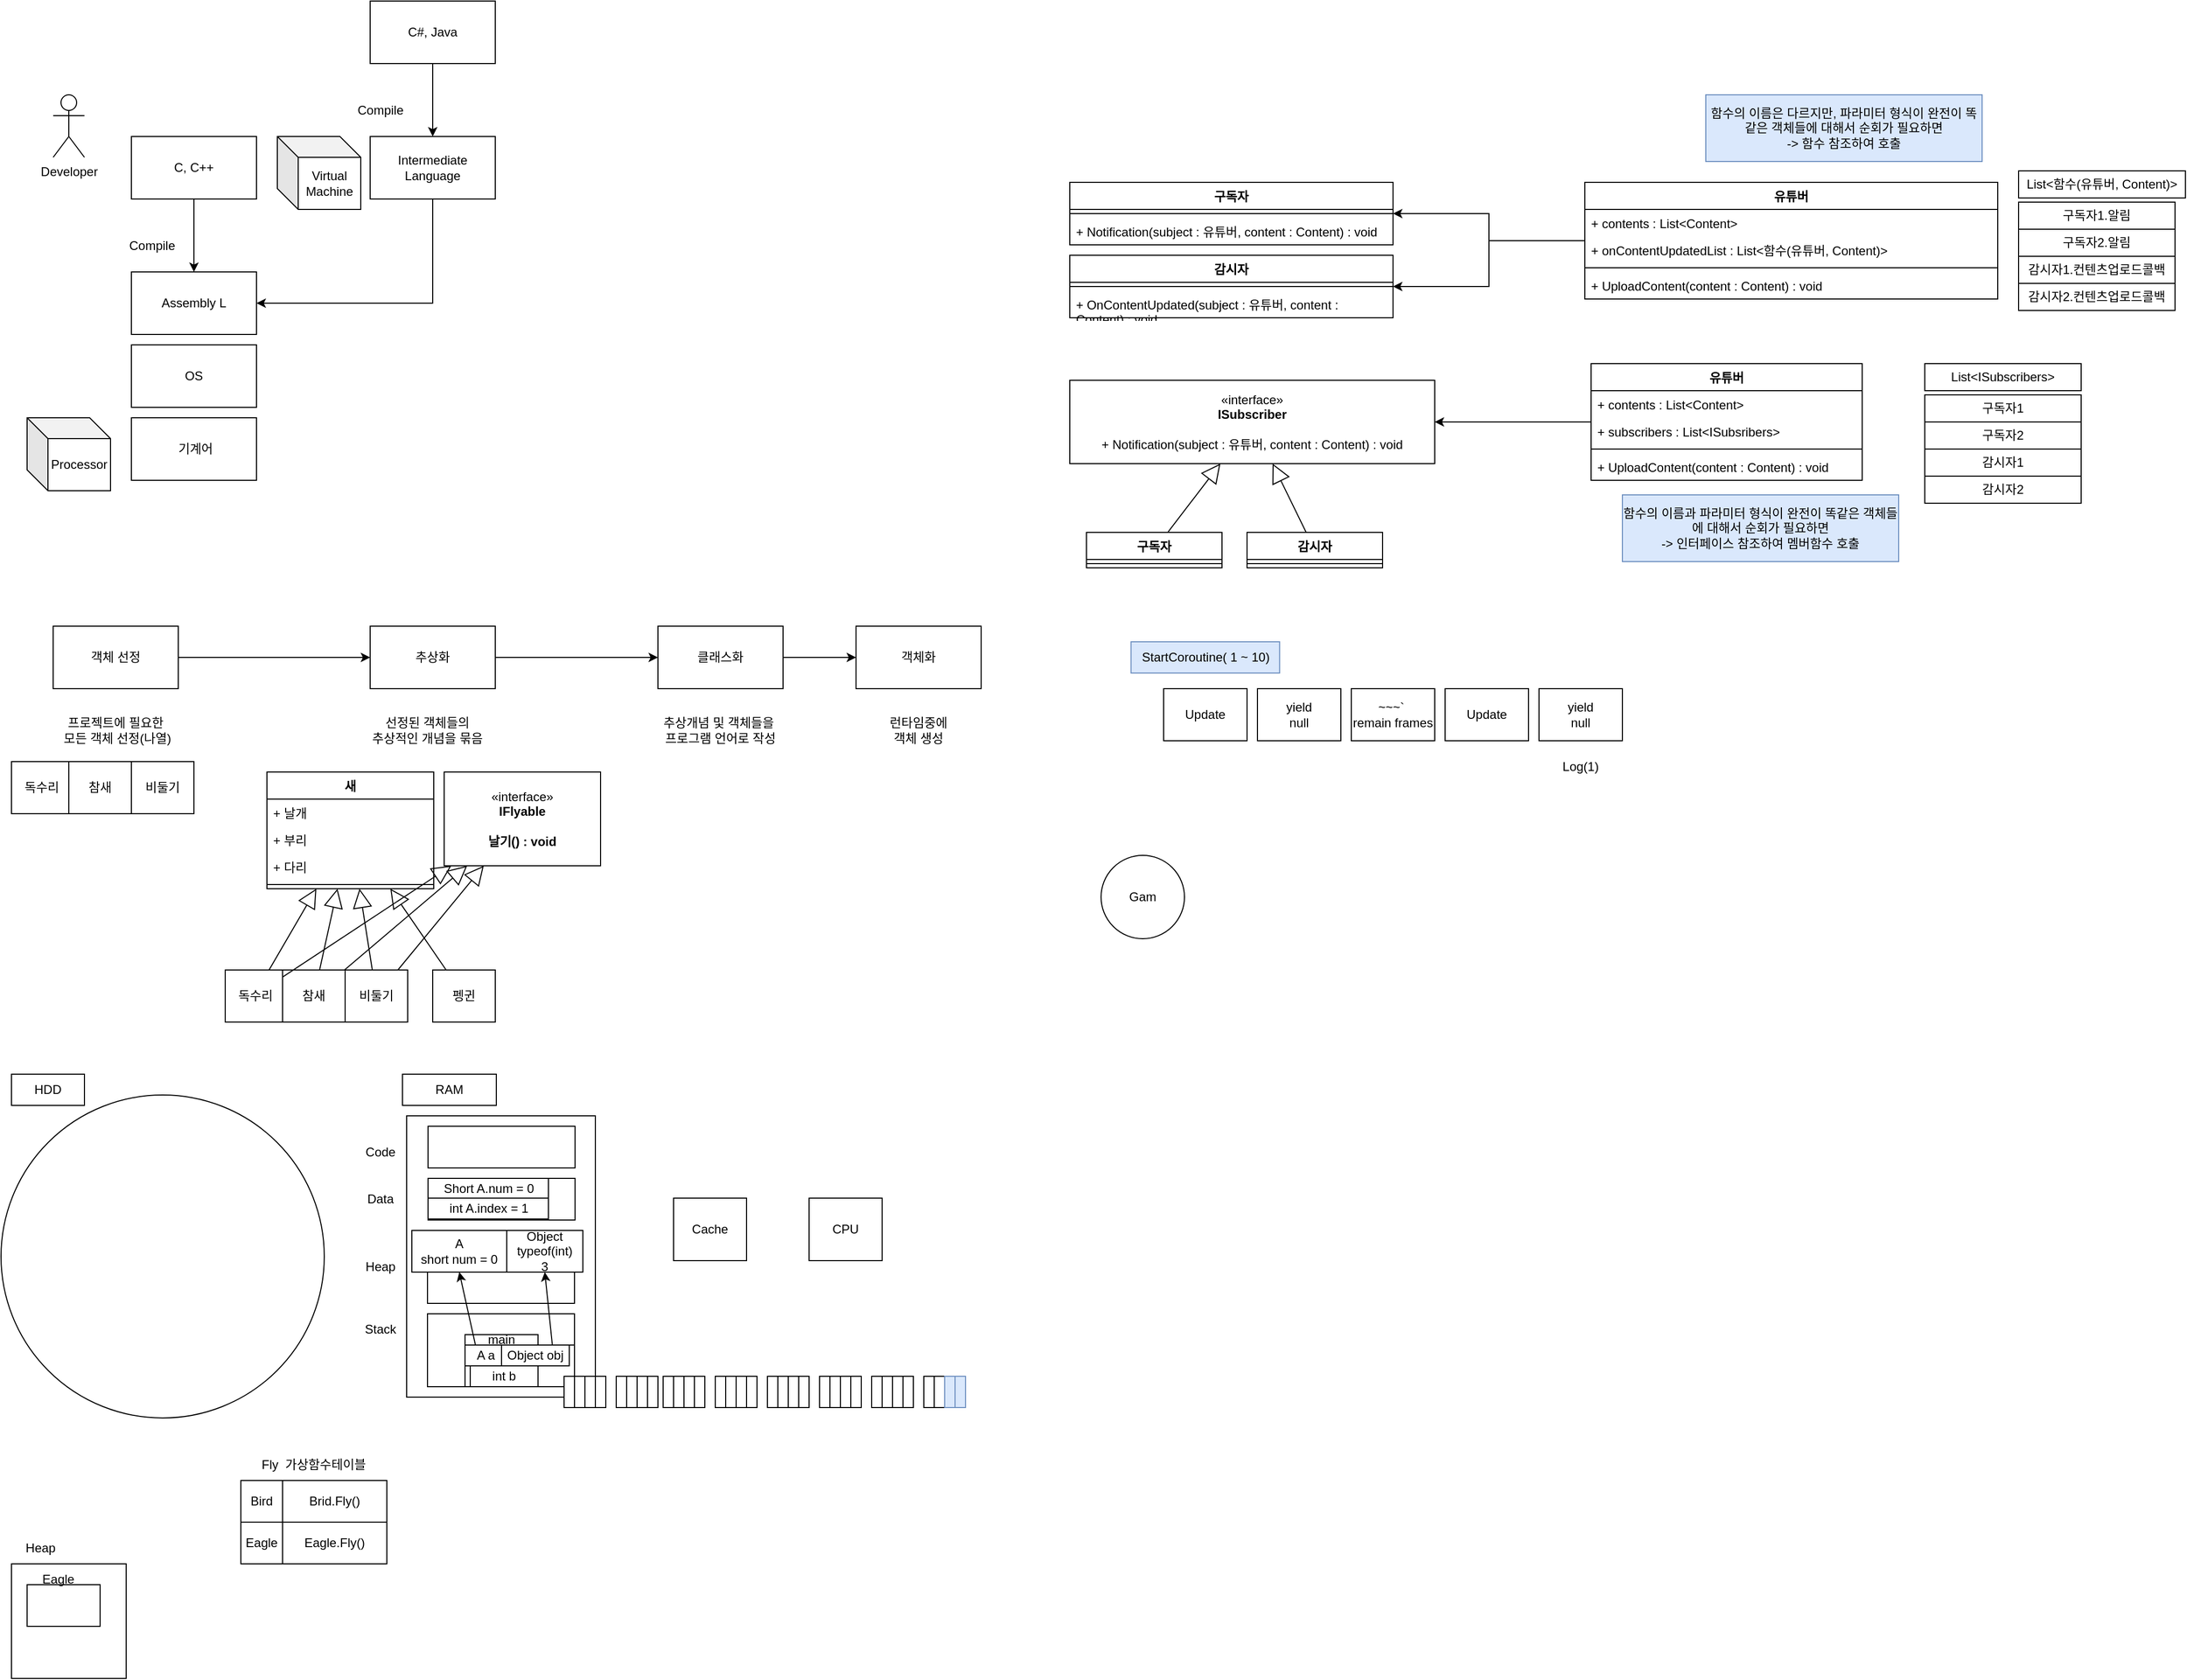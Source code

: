<mxfile version="24.8.3">
  <diagram name="페이지-1" id="qtATk9HAVTx5b7lgga8B">
    <mxGraphModel dx="989" dy="538" grid="1" gridSize="10" guides="1" tooltips="1" connect="1" arrows="1" fold="1" page="1" pageScale="1" pageWidth="827" pageHeight="1169" math="0" shadow="0">
      <root>
        <mxCell id="0" />
        <mxCell id="1" parent="0" />
        <mxCell id="0wza3fGorEDr4CyT4nKP-11" style="edgeStyle=orthogonalEdgeStyle;rounded=0;orthogonalLoop=1;jettySize=auto;html=1;" parent="1" source="0wza3fGorEDr4CyT4nKP-1" target="0wza3fGorEDr4CyT4nKP-10" edge="1">
          <mxGeometry relative="1" as="geometry" />
        </mxCell>
        <mxCell id="0wza3fGorEDr4CyT4nKP-1" value="C, C++" style="rounded=0;whiteSpace=wrap;html=1;" parent="1" vertex="1">
          <mxGeometry x="130" y="150" width="120" height="60" as="geometry" />
        </mxCell>
        <mxCell id="0wza3fGorEDr4CyT4nKP-2" value="Compile" style="text;html=1;align=center;verticalAlign=middle;whiteSpace=wrap;rounded=0;" parent="1" vertex="1">
          <mxGeometry x="110" y="240" width="80" height="30" as="geometry" />
        </mxCell>
        <mxCell id="0wza3fGorEDr4CyT4nKP-3" value="&amp;nbsp;기계어" style="rounded=0;whiteSpace=wrap;html=1;" parent="1" vertex="1">
          <mxGeometry x="130" y="420" width="120" height="60" as="geometry" />
        </mxCell>
        <mxCell id="0wza3fGorEDr4CyT4nKP-5" value="Developer" style="shape=umlActor;verticalLabelPosition=bottom;verticalAlign=top;html=1;outlineConnect=0;" parent="1" vertex="1">
          <mxGeometry x="55" y="110" width="30" height="60" as="geometry" />
        </mxCell>
        <mxCell id="0wza3fGorEDr4CyT4nKP-8" value="Processor" style="shape=cube;whiteSpace=wrap;html=1;boundedLbl=1;backgroundOutline=1;darkOpacity=0.05;darkOpacity2=0.1;" parent="1" vertex="1">
          <mxGeometry x="30" y="420" width="80" height="70" as="geometry" />
        </mxCell>
        <mxCell id="0wza3fGorEDr4CyT4nKP-9" value="OS" style="rounded=0;whiteSpace=wrap;html=1;" parent="1" vertex="1">
          <mxGeometry x="130" y="350" width="120" height="60" as="geometry" />
        </mxCell>
        <mxCell id="0wza3fGorEDr4CyT4nKP-10" value="Assembly L" style="rounded=0;whiteSpace=wrap;html=1;" parent="1" vertex="1">
          <mxGeometry x="130" y="280" width="120" height="60" as="geometry" />
        </mxCell>
        <mxCell id="0wza3fGorEDr4CyT4nKP-14" style="edgeStyle=orthogonalEdgeStyle;rounded=0;orthogonalLoop=1;jettySize=auto;html=1;" parent="1" source="0wza3fGorEDr4CyT4nKP-12" target="0wza3fGorEDr4CyT4nKP-13" edge="1">
          <mxGeometry relative="1" as="geometry" />
        </mxCell>
        <mxCell id="0wza3fGorEDr4CyT4nKP-12" value="C#, Java" style="rounded=0;whiteSpace=wrap;html=1;" parent="1" vertex="1">
          <mxGeometry x="359" y="20" width="120" height="60" as="geometry" />
        </mxCell>
        <mxCell id="0wza3fGorEDr4CyT4nKP-18" style="edgeStyle=orthogonalEdgeStyle;rounded=0;orthogonalLoop=1;jettySize=auto;html=1;entryX=1;entryY=0.5;entryDx=0;entryDy=0;" parent="1" source="0wza3fGorEDr4CyT4nKP-13" target="0wza3fGorEDr4CyT4nKP-10" edge="1">
          <mxGeometry relative="1" as="geometry">
            <Array as="points">
              <mxPoint x="419" y="310" />
            </Array>
          </mxGeometry>
        </mxCell>
        <mxCell id="0wza3fGorEDr4CyT4nKP-13" value="Intermediate&lt;div&gt;Language&lt;/div&gt;" style="rounded=0;whiteSpace=wrap;html=1;" parent="1" vertex="1">
          <mxGeometry x="359" y="150" width="120" height="60" as="geometry" />
        </mxCell>
        <mxCell id="0wza3fGorEDr4CyT4nKP-15" value="Compile" style="text;html=1;align=center;verticalAlign=middle;whiteSpace=wrap;rounded=0;" parent="1" vertex="1">
          <mxGeometry x="329" y="110" width="80" height="30" as="geometry" />
        </mxCell>
        <mxCell id="0wza3fGorEDr4CyT4nKP-17" value="Virtual&lt;div&gt;Machine&lt;/div&gt;" style="shape=cube;whiteSpace=wrap;html=1;boundedLbl=1;backgroundOutline=1;darkOpacity=0.05;darkOpacity2=0.1;" parent="1" vertex="1">
          <mxGeometry x="270" y="150" width="80" height="70" as="geometry" />
        </mxCell>
        <mxCell id="0wza3fGorEDr4CyT4nKP-22" style="edgeStyle=orthogonalEdgeStyle;rounded=0;orthogonalLoop=1;jettySize=auto;html=1;entryX=0;entryY=0.5;entryDx=0;entryDy=0;" parent="1" source="0wza3fGorEDr4CyT4nKP-19" target="0wza3fGorEDr4CyT4nKP-21" edge="1">
          <mxGeometry relative="1" as="geometry" />
        </mxCell>
        <mxCell id="0wza3fGorEDr4CyT4nKP-19" value="객체 선정" style="rounded=0;whiteSpace=wrap;html=1;" parent="1" vertex="1">
          <mxGeometry x="55" y="620" width="120" height="60" as="geometry" />
        </mxCell>
        <mxCell id="0wza3fGorEDr4CyT4nKP-20" value="프로젝트에 필요한&lt;div&gt;&amp;nbsp;모든 객체 선정(나열)&lt;/div&gt;" style="text;html=1;align=center;verticalAlign=middle;whiteSpace=wrap;rounded=0;" parent="1" vertex="1">
          <mxGeometry x="50" y="690" width="130" height="60" as="geometry" />
        </mxCell>
        <mxCell id="0wza3fGorEDr4CyT4nKP-49" style="edgeStyle=orthogonalEdgeStyle;rounded=0;orthogonalLoop=1;jettySize=auto;html=1;" parent="1" source="0wza3fGorEDr4CyT4nKP-21" target="0wza3fGorEDr4CyT4nKP-48" edge="1">
          <mxGeometry relative="1" as="geometry" />
        </mxCell>
        <mxCell id="0wza3fGorEDr4CyT4nKP-21" value="추상화" style="rounded=0;whiteSpace=wrap;html=1;" parent="1" vertex="1">
          <mxGeometry x="359" y="620" width="120" height="60" as="geometry" />
        </mxCell>
        <mxCell id="0wza3fGorEDr4CyT4nKP-23" value="선정된 객체들의&lt;div&gt;추상적인 개념을 묶음&lt;/div&gt;" style="text;html=1;align=center;verticalAlign=middle;whiteSpace=wrap;rounded=0;" parent="1" vertex="1">
          <mxGeometry x="349" y="690" width="130" height="60" as="geometry" />
        </mxCell>
        <mxCell id="0wza3fGorEDr4CyT4nKP-24" value="&amp;nbsp;독수리" style="rounded=0;whiteSpace=wrap;html=1;" parent="1" vertex="1">
          <mxGeometry x="15" y="750" width="55" height="50" as="geometry" />
        </mxCell>
        <mxCell id="0wza3fGorEDr4CyT4nKP-25" value="참새" style="rounded=0;whiteSpace=wrap;html=1;" parent="1" vertex="1">
          <mxGeometry x="70" y="750" width="60" height="50" as="geometry" />
        </mxCell>
        <mxCell id="0wza3fGorEDr4CyT4nKP-26" value="비둘기" style="rounded=0;whiteSpace=wrap;html=1;" parent="1" vertex="1">
          <mxGeometry x="130" y="750" width="60" height="50" as="geometry" />
        </mxCell>
        <mxCell id="0wza3fGorEDr4CyT4nKP-27" value="새" style="swimlane;fontStyle=1;align=center;verticalAlign=top;childLayout=stackLayout;horizontal=1;startSize=26;horizontalStack=0;resizeParent=1;resizeParentMax=0;resizeLast=0;collapsible=1;marginBottom=0;whiteSpace=wrap;html=1;" parent="1" vertex="1">
          <mxGeometry x="260" y="760" width="160" height="112" as="geometry" />
        </mxCell>
        <mxCell id="0wza3fGorEDr4CyT4nKP-28" value="+ 날개&lt;div&gt;&lt;br&gt;&lt;/div&gt;" style="text;strokeColor=none;fillColor=none;align=left;verticalAlign=top;spacingLeft=4;spacingRight=4;overflow=hidden;rotatable=0;points=[[0,0.5],[1,0.5]];portConstraint=eastwest;whiteSpace=wrap;html=1;" parent="0wza3fGorEDr4CyT4nKP-27" vertex="1">
          <mxGeometry y="26" width="160" height="26" as="geometry" />
        </mxCell>
        <mxCell id="0wza3fGorEDr4CyT4nKP-32" value="&lt;div&gt;+ 부리&lt;/div&gt;" style="text;strokeColor=none;fillColor=none;align=left;verticalAlign=top;spacingLeft=4;spacingRight=4;overflow=hidden;rotatable=0;points=[[0,0.5],[1,0.5]];portConstraint=eastwest;whiteSpace=wrap;html=1;" parent="0wza3fGorEDr4CyT4nKP-27" vertex="1">
          <mxGeometry y="52" width="160" height="26" as="geometry" />
        </mxCell>
        <mxCell id="0wza3fGorEDr4CyT4nKP-33" value="&lt;div&gt;+ 다리&lt;/div&gt;" style="text;strokeColor=none;fillColor=none;align=left;verticalAlign=top;spacingLeft=4;spacingRight=4;overflow=hidden;rotatable=0;points=[[0,0.5],[1,0.5]];portConstraint=eastwest;whiteSpace=wrap;html=1;" parent="0wza3fGorEDr4CyT4nKP-27" vertex="1">
          <mxGeometry y="78" width="160" height="26" as="geometry" />
        </mxCell>
        <mxCell id="0wza3fGorEDr4CyT4nKP-29" value="" style="line;strokeWidth=1;fillColor=none;align=left;verticalAlign=middle;spacingTop=-1;spacingLeft=3;spacingRight=3;rotatable=0;labelPosition=right;points=[];portConstraint=eastwest;strokeColor=inherit;" parent="0wza3fGorEDr4CyT4nKP-27" vertex="1">
          <mxGeometry y="104" width="160" height="8" as="geometry" />
        </mxCell>
        <mxCell id="0wza3fGorEDr4CyT4nKP-35" value="펭귄" style="rounded=0;whiteSpace=wrap;html=1;" parent="1" vertex="1">
          <mxGeometry x="419" y="950" width="60" height="50" as="geometry" />
        </mxCell>
        <mxCell id="0wza3fGorEDr4CyT4nKP-36" value="&amp;nbsp;독수리" style="rounded=0;whiteSpace=wrap;html=1;" parent="1" vertex="1">
          <mxGeometry x="220" y="950" width="55" height="50" as="geometry" />
        </mxCell>
        <mxCell id="0wza3fGorEDr4CyT4nKP-37" value="참새" style="rounded=0;whiteSpace=wrap;html=1;" parent="1" vertex="1">
          <mxGeometry x="275" y="950" width="60" height="50" as="geometry" />
        </mxCell>
        <mxCell id="0wza3fGorEDr4CyT4nKP-38" value="비둘기" style="rounded=0;whiteSpace=wrap;html=1;" parent="1" vertex="1">
          <mxGeometry x="335" y="950" width="60" height="50" as="geometry" />
        </mxCell>
        <mxCell id="0wza3fGorEDr4CyT4nKP-40" value="" style="endArrow=block;endSize=16;endFill=0;html=1;rounded=0;" parent="1" source="0wza3fGorEDr4CyT4nKP-36" target="0wza3fGorEDr4CyT4nKP-27" edge="1">
          <mxGeometry width="160" relative="1" as="geometry">
            <mxPoint x="690" y="950" as="sourcePoint" />
            <mxPoint x="850" y="950" as="targetPoint" />
          </mxGeometry>
        </mxCell>
        <mxCell id="0wza3fGorEDr4CyT4nKP-41" value="" style="endArrow=block;endSize=16;endFill=0;html=1;rounded=0;" parent="1" source="0wza3fGorEDr4CyT4nKP-37" target="0wza3fGorEDr4CyT4nKP-27" edge="1">
          <mxGeometry width="160" relative="1" as="geometry">
            <mxPoint x="273" y="960" as="sourcePoint" />
            <mxPoint x="306" y="908" as="targetPoint" />
          </mxGeometry>
        </mxCell>
        <mxCell id="0wza3fGorEDr4CyT4nKP-42" value="" style="endArrow=block;endSize=16;endFill=0;html=1;rounded=0;" parent="1" source="0wza3fGorEDr4CyT4nKP-38" target="0wza3fGorEDr4CyT4nKP-27" edge="1">
          <mxGeometry width="160" relative="1" as="geometry">
            <mxPoint x="321" y="960" as="sourcePoint" />
            <mxPoint x="333" y="908" as="targetPoint" />
          </mxGeometry>
        </mxCell>
        <mxCell id="0wza3fGorEDr4CyT4nKP-43" value="«interface»&lt;br&gt;&lt;b&gt;IFlyable&lt;/b&gt;&lt;div&gt;&lt;b&gt;&lt;br&gt;&lt;/b&gt;&lt;/div&gt;&lt;div&gt;&lt;b&gt;날기() : void&lt;/b&gt;&lt;/div&gt;" style="html=1;whiteSpace=wrap;" parent="1" vertex="1">
          <mxGeometry x="430" y="760" width="150" height="90" as="geometry" />
        </mxCell>
        <mxCell id="0wza3fGorEDr4CyT4nKP-44" value="" style="endArrow=block;endSize=16;endFill=0;html=1;rounded=0;" parent="1" source="0wza3fGorEDr4CyT4nKP-38" target="0wza3fGorEDr4CyT4nKP-43" edge="1">
          <mxGeometry width="160" relative="1" as="geometry">
            <mxPoint x="371" y="960" as="sourcePoint" />
            <mxPoint x="359" y="882" as="targetPoint" />
          </mxGeometry>
        </mxCell>
        <mxCell id="0wza3fGorEDr4CyT4nKP-45" value="" style="endArrow=block;endSize=16;endFill=0;html=1;rounded=0;" parent="1" source="0wza3fGorEDr4CyT4nKP-37" target="0wza3fGorEDr4CyT4nKP-43" edge="1">
          <mxGeometry width="160" relative="1" as="geometry">
            <mxPoint x="396" y="960" as="sourcePoint" />
            <mxPoint x="478" y="860" as="targetPoint" />
          </mxGeometry>
        </mxCell>
        <mxCell id="0wza3fGorEDr4CyT4nKP-46" value="" style="endArrow=block;endSize=16;endFill=0;html=1;rounded=0;" parent="1" source="0wza3fGorEDr4CyT4nKP-36" target="0wza3fGorEDr4CyT4nKP-43" edge="1">
          <mxGeometry width="160" relative="1" as="geometry">
            <mxPoint x="344" y="960" as="sourcePoint" />
            <mxPoint x="462" y="860" as="targetPoint" />
          </mxGeometry>
        </mxCell>
        <mxCell id="0wza3fGorEDr4CyT4nKP-47" value="" style="endArrow=block;endSize=16;endFill=0;html=1;rounded=0;" parent="1" source="0wza3fGorEDr4CyT4nKP-35" target="0wza3fGorEDr4CyT4nKP-27" edge="1">
          <mxGeometry width="160" relative="1" as="geometry">
            <mxPoint x="285" y="967" as="sourcePoint" />
            <mxPoint x="447" y="860" as="targetPoint" />
          </mxGeometry>
        </mxCell>
        <mxCell id="0wza3fGorEDr4CyT4nKP-52" style="edgeStyle=orthogonalEdgeStyle;rounded=0;orthogonalLoop=1;jettySize=auto;html=1;" parent="1" source="0wza3fGorEDr4CyT4nKP-48" target="0wza3fGorEDr4CyT4nKP-51" edge="1">
          <mxGeometry relative="1" as="geometry" />
        </mxCell>
        <mxCell id="0wza3fGorEDr4CyT4nKP-48" value="클래스화" style="rounded=0;whiteSpace=wrap;html=1;" parent="1" vertex="1">
          <mxGeometry x="635" y="620" width="120" height="60" as="geometry" />
        </mxCell>
        <mxCell id="0wza3fGorEDr4CyT4nKP-50" value="추상개념 및 객체들을&amp;nbsp;&lt;div&gt;프로그램 언어로 작성&lt;/div&gt;" style="text;html=1;align=center;verticalAlign=middle;whiteSpace=wrap;rounded=0;" parent="1" vertex="1">
          <mxGeometry x="630" y="690" width="130" height="60" as="geometry" />
        </mxCell>
        <mxCell id="0wza3fGorEDr4CyT4nKP-51" value="객체화" style="rounded=0;whiteSpace=wrap;html=1;" parent="1" vertex="1">
          <mxGeometry x="825" y="620" width="120" height="60" as="geometry" />
        </mxCell>
        <mxCell id="0wza3fGorEDr4CyT4nKP-53" value="런타임중에&lt;div&gt;객체 생성&lt;/div&gt;" style="text;html=1;align=center;verticalAlign=middle;whiteSpace=wrap;rounded=0;" parent="1" vertex="1">
          <mxGeometry x="820" y="690" width="130" height="60" as="geometry" />
        </mxCell>
        <mxCell id="0wza3fGorEDr4CyT4nKP-54" value="" style="rounded=0;whiteSpace=wrap;html=1;" parent="1" vertex="1">
          <mxGeometry x="394" y="1090" width="181" height="270" as="geometry" />
        </mxCell>
        <mxCell id="0wza3fGorEDr4CyT4nKP-55" value="RAM" style="rounded=0;whiteSpace=wrap;html=1;" parent="1" vertex="1">
          <mxGeometry x="390" y="1050" width="90" height="30" as="geometry" />
        </mxCell>
        <mxCell id="0wza3fGorEDr4CyT4nKP-56" value="" style="ellipse;whiteSpace=wrap;html=1;aspect=fixed;" parent="1" vertex="1">
          <mxGeometry x="5" y="1070" width="310" height="310" as="geometry" />
        </mxCell>
        <mxCell id="0wza3fGorEDr4CyT4nKP-57" value="HDD" style="rounded=0;whiteSpace=wrap;html=1;" parent="1" vertex="1">
          <mxGeometry x="15" y="1050" width="70" height="30" as="geometry" />
        </mxCell>
        <mxCell id="0wza3fGorEDr4CyT4nKP-58" value="CPU" style="rounded=0;whiteSpace=wrap;html=1;" parent="1" vertex="1">
          <mxGeometry x="780" y="1169" width="70" height="60" as="geometry" />
        </mxCell>
        <mxCell id="0wza3fGorEDr4CyT4nKP-59" value="Cache" style="rounded=0;whiteSpace=wrap;html=1;" parent="1" vertex="1">
          <mxGeometry x="650" y="1169" width="70" height="60" as="geometry" />
        </mxCell>
        <mxCell id="0wza3fGorEDr4CyT4nKP-60" value="" style="rounded=0;whiteSpace=wrap;html=1;" parent="1" vertex="1">
          <mxGeometry x="414" y="1280" width="141" height="70" as="geometry" />
        </mxCell>
        <mxCell id="0wza3fGorEDr4CyT4nKP-61" value="" style="rounded=0;whiteSpace=wrap;html=1;" parent="1" vertex="1">
          <mxGeometry x="414" y="1200" width="141" height="70" as="geometry" />
        </mxCell>
        <mxCell id="0wza3fGorEDr4CyT4nKP-62" value="A&lt;div&gt;short num = 0&lt;/div&gt;" style="rounded=0;whiteSpace=wrap;html=1;" parent="1" vertex="1">
          <mxGeometry x="399" y="1200" width="91" height="40" as="geometry" />
        </mxCell>
        <mxCell id="0wza3fGorEDr4CyT4nKP-63" value="" style="rounded=0;whiteSpace=wrap;html=1;" parent="1" vertex="1">
          <mxGeometry x="450" y="1310" width="105" height="40" as="geometry" />
        </mxCell>
        <mxCell id="0wza3fGorEDr4CyT4nKP-64" value="main" style="rounded=0;whiteSpace=wrap;html=1;" parent="1" vertex="1">
          <mxGeometry x="450" y="1300" width="70" height="10" as="geometry" />
        </mxCell>
        <mxCell id="0wza3fGorEDr4CyT4nKP-65" value="A a" style="rounded=0;whiteSpace=wrap;html=1;" parent="1" vertex="1">
          <mxGeometry x="450" y="1310" width="40" height="20" as="geometry" />
        </mxCell>
        <mxCell id="0wza3fGorEDr4CyT4nKP-66" value="Object obj" style="rounded=0;whiteSpace=wrap;html=1;" parent="1" vertex="1">
          <mxGeometry x="485" y="1310" width="65" height="20" as="geometry" />
        </mxCell>
        <mxCell id="0wza3fGorEDr4CyT4nKP-67" value="int b" style="rounded=0;whiteSpace=wrap;html=1;" parent="1" vertex="1">
          <mxGeometry x="455" y="1330" width="65" height="20" as="geometry" />
        </mxCell>
        <mxCell id="0wza3fGorEDr4CyT4nKP-68" value="Heap" style="text;html=1;align=center;verticalAlign=middle;whiteSpace=wrap;rounded=0;" parent="1" vertex="1">
          <mxGeometry x="339" y="1220" width="60" height="30" as="geometry" />
        </mxCell>
        <mxCell id="0wza3fGorEDr4CyT4nKP-69" value="Stack" style="text;html=1;align=center;verticalAlign=middle;whiteSpace=wrap;rounded=0;" parent="1" vertex="1">
          <mxGeometry x="339" y="1280" width="60" height="30" as="geometry" />
        </mxCell>
        <mxCell id="0wza3fGorEDr4CyT4nKP-70" value="" style="endArrow=classic;html=1;rounded=0;entryX=0.5;entryY=1;entryDx=0;entryDy=0;exitX=0.25;exitY=0;exitDx=0;exitDy=0;" parent="1" source="0wza3fGorEDr4CyT4nKP-65" target="0wza3fGorEDr4CyT4nKP-62" edge="1">
          <mxGeometry width="50" height="50" relative="1" as="geometry">
            <mxPoint x="610" y="1300" as="sourcePoint" />
            <mxPoint x="660" y="1250" as="targetPoint" />
          </mxGeometry>
        </mxCell>
        <mxCell id="0wza3fGorEDr4CyT4nKP-72" value="" style="rounded=0;whiteSpace=wrap;html=1;" parent="1" vertex="1">
          <mxGeometry x="840" y="1340" width="10" height="30" as="geometry" />
        </mxCell>
        <mxCell id="0wza3fGorEDr4CyT4nKP-73" value="" style="rounded=0;whiteSpace=wrap;html=1;" parent="1" vertex="1">
          <mxGeometry x="850" y="1340" width="10" height="30" as="geometry" />
        </mxCell>
        <mxCell id="0wza3fGorEDr4CyT4nKP-74" value="" style="rounded=0;whiteSpace=wrap;html=1;" parent="1" vertex="1">
          <mxGeometry x="860" y="1340" width="10" height="30" as="geometry" />
        </mxCell>
        <mxCell id="0wza3fGorEDr4CyT4nKP-75" value="" style="rounded=0;whiteSpace=wrap;html=1;" parent="1" vertex="1">
          <mxGeometry x="870" y="1340" width="10" height="30" as="geometry" />
        </mxCell>
        <mxCell id="0wza3fGorEDr4CyT4nKP-76" value="" style="rounded=0;whiteSpace=wrap;html=1;" parent="1" vertex="1">
          <mxGeometry x="890" y="1340" width="10" height="30" as="geometry" />
        </mxCell>
        <mxCell id="0wza3fGorEDr4CyT4nKP-77" value="" style="rounded=0;whiteSpace=wrap;html=1;" parent="1" vertex="1">
          <mxGeometry x="900" y="1340" width="10" height="30" as="geometry" />
        </mxCell>
        <mxCell id="0wza3fGorEDr4CyT4nKP-78" value="" style="rounded=0;whiteSpace=wrap;html=1;fillColor=#dae8fc;strokeColor=#6c8ebf;" parent="1" vertex="1">
          <mxGeometry x="910" y="1340" width="10" height="30" as="geometry" />
        </mxCell>
        <mxCell id="0wza3fGorEDr4CyT4nKP-79" value="" style="rounded=0;whiteSpace=wrap;html=1;fillColor=#dae8fc;strokeColor=#6c8ebf;" parent="1" vertex="1">
          <mxGeometry x="920" y="1340" width="10" height="30" as="geometry" />
        </mxCell>
        <mxCell id="0wza3fGorEDr4CyT4nKP-80" value="" style="rounded=0;whiteSpace=wrap;html=1;" parent="1" vertex="1">
          <mxGeometry x="740" y="1340" width="10" height="30" as="geometry" />
        </mxCell>
        <mxCell id="0wza3fGorEDr4CyT4nKP-81" value="" style="rounded=0;whiteSpace=wrap;html=1;" parent="1" vertex="1">
          <mxGeometry x="750" y="1340" width="10" height="30" as="geometry" />
        </mxCell>
        <mxCell id="0wza3fGorEDr4CyT4nKP-82" value="" style="rounded=0;whiteSpace=wrap;html=1;" parent="1" vertex="1">
          <mxGeometry x="760" y="1340" width="10" height="30" as="geometry" />
        </mxCell>
        <mxCell id="0wza3fGorEDr4CyT4nKP-83" value="" style="rounded=0;whiteSpace=wrap;html=1;" parent="1" vertex="1">
          <mxGeometry x="770" y="1340" width="10" height="30" as="geometry" />
        </mxCell>
        <mxCell id="0wza3fGorEDr4CyT4nKP-84" value="" style="rounded=0;whiteSpace=wrap;html=1;" parent="1" vertex="1">
          <mxGeometry x="790" y="1340" width="10" height="30" as="geometry" />
        </mxCell>
        <mxCell id="0wza3fGorEDr4CyT4nKP-85" value="" style="rounded=0;whiteSpace=wrap;html=1;" parent="1" vertex="1">
          <mxGeometry x="800" y="1340" width="10" height="30" as="geometry" />
        </mxCell>
        <mxCell id="0wza3fGorEDr4CyT4nKP-86" value="" style="rounded=0;whiteSpace=wrap;html=1;" parent="1" vertex="1">
          <mxGeometry x="810" y="1340" width="10" height="30" as="geometry" />
        </mxCell>
        <mxCell id="0wza3fGorEDr4CyT4nKP-87" value="" style="rounded=0;whiteSpace=wrap;html=1;" parent="1" vertex="1">
          <mxGeometry x="820" y="1340" width="10" height="30" as="geometry" />
        </mxCell>
        <mxCell id="0wza3fGorEDr4CyT4nKP-88" value="" style="rounded=0;whiteSpace=wrap;html=1;" parent="1" vertex="1">
          <mxGeometry x="640" y="1340" width="10" height="30" as="geometry" />
        </mxCell>
        <mxCell id="0wza3fGorEDr4CyT4nKP-89" value="" style="rounded=0;whiteSpace=wrap;html=1;" parent="1" vertex="1">
          <mxGeometry x="650" y="1340" width="10" height="30" as="geometry" />
        </mxCell>
        <mxCell id="0wza3fGorEDr4CyT4nKP-90" value="" style="rounded=0;whiteSpace=wrap;html=1;" parent="1" vertex="1">
          <mxGeometry x="660" y="1340" width="10" height="30" as="geometry" />
        </mxCell>
        <mxCell id="0wza3fGorEDr4CyT4nKP-91" value="" style="rounded=0;whiteSpace=wrap;html=1;" parent="1" vertex="1">
          <mxGeometry x="670" y="1340" width="10" height="30" as="geometry" />
        </mxCell>
        <mxCell id="0wza3fGorEDr4CyT4nKP-92" value="" style="rounded=0;whiteSpace=wrap;html=1;" parent="1" vertex="1">
          <mxGeometry x="690" y="1340" width="10" height="30" as="geometry" />
        </mxCell>
        <mxCell id="0wza3fGorEDr4CyT4nKP-93" value="" style="rounded=0;whiteSpace=wrap;html=1;" parent="1" vertex="1">
          <mxGeometry x="700" y="1340" width="10" height="30" as="geometry" />
        </mxCell>
        <mxCell id="0wza3fGorEDr4CyT4nKP-94" value="" style="rounded=0;whiteSpace=wrap;html=1;" parent="1" vertex="1">
          <mxGeometry x="710" y="1340" width="10" height="30" as="geometry" />
        </mxCell>
        <mxCell id="0wza3fGorEDr4CyT4nKP-95" value="" style="rounded=0;whiteSpace=wrap;html=1;" parent="1" vertex="1">
          <mxGeometry x="720" y="1340" width="10" height="30" as="geometry" />
        </mxCell>
        <mxCell id="0wza3fGorEDr4CyT4nKP-96" value="" style="rounded=0;whiteSpace=wrap;html=1;" parent="1" vertex="1">
          <mxGeometry x="545" y="1340" width="10" height="30" as="geometry" />
        </mxCell>
        <mxCell id="0wza3fGorEDr4CyT4nKP-97" value="" style="rounded=0;whiteSpace=wrap;html=1;" parent="1" vertex="1">
          <mxGeometry x="555" y="1340" width="10" height="30" as="geometry" />
        </mxCell>
        <mxCell id="0wza3fGorEDr4CyT4nKP-98" value="" style="rounded=0;whiteSpace=wrap;html=1;" parent="1" vertex="1">
          <mxGeometry x="565" y="1340" width="10" height="30" as="geometry" />
        </mxCell>
        <mxCell id="0wza3fGorEDr4CyT4nKP-99" value="" style="rounded=0;whiteSpace=wrap;html=1;" parent="1" vertex="1">
          <mxGeometry x="575" y="1340" width="10" height="30" as="geometry" />
        </mxCell>
        <mxCell id="0wza3fGorEDr4CyT4nKP-100" value="" style="rounded=0;whiteSpace=wrap;html=1;" parent="1" vertex="1">
          <mxGeometry x="595" y="1340" width="10" height="30" as="geometry" />
        </mxCell>
        <mxCell id="0wza3fGorEDr4CyT4nKP-101" value="" style="rounded=0;whiteSpace=wrap;html=1;" parent="1" vertex="1">
          <mxGeometry x="605" y="1340" width="10" height="30" as="geometry" />
        </mxCell>
        <mxCell id="0wza3fGorEDr4CyT4nKP-102" value="" style="rounded=0;whiteSpace=wrap;html=1;" parent="1" vertex="1">
          <mxGeometry x="615" y="1340" width="10" height="30" as="geometry" />
        </mxCell>
        <mxCell id="0wza3fGorEDr4CyT4nKP-103" value="" style="rounded=0;whiteSpace=wrap;html=1;" parent="1" vertex="1">
          <mxGeometry x="625" y="1340" width="10" height="30" as="geometry" />
        </mxCell>
        <mxCell id="0wza3fGorEDr4CyT4nKP-104" value="&lt;div&gt;Object&lt;/div&gt;&lt;div&gt;typeof(int)&lt;/div&gt;3" style="rounded=0;whiteSpace=wrap;html=1;" parent="1" vertex="1">
          <mxGeometry x="490" y="1200" width="73" height="40" as="geometry" />
        </mxCell>
        <mxCell id="0wza3fGorEDr4CyT4nKP-105" value="" style="endArrow=classic;html=1;rounded=0;entryX=0.5;entryY=1;entryDx=0;entryDy=0;exitX=0.75;exitY=0;exitDx=0;exitDy=0;" parent="1" source="0wza3fGorEDr4CyT4nKP-66" target="0wza3fGorEDr4CyT4nKP-104" edge="1">
          <mxGeometry width="50" height="50" relative="1" as="geometry">
            <mxPoint x="511" y="1320" as="sourcePoint" />
            <mxPoint x="455" y="1240" as="targetPoint" />
          </mxGeometry>
        </mxCell>
        <mxCell id="0wza3fGorEDr4CyT4nKP-106" value="" style="rounded=0;whiteSpace=wrap;html=1;" parent="1" vertex="1">
          <mxGeometry x="414.5" y="1150" width="141" height="40" as="geometry" />
        </mxCell>
        <mxCell id="0wza3fGorEDr4CyT4nKP-107" value="" style="rounded=0;whiteSpace=wrap;html=1;" parent="1" vertex="1">
          <mxGeometry x="414.5" y="1100" width="141" height="40" as="geometry" />
        </mxCell>
        <mxCell id="0wza3fGorEDr4CyT4nKP-108" value="Code" style="text;html=1;align=center;verticalAlign=middle;whiteSpace=wrap;rounded=0;" parent="1" vertex="1">
          <mxGeometry x="339" y="1110" width="60" height="30" as="geometry" />
        </mxCell>
        <mxCell id="0wza3fGorEDr4CyT4nKP-109" value="Data" style="text;html=1;align=center;verticalAlign=middle;whiteSpace=wrap;rounded=0;" parent="1" vertex="1">
          <mxGeometry x="339" y="1155" width="60" height="30" as="geometry" />
        </mxCell>
        <mxCell id="0wza3fGorEDr4CyT4nKP-110" value="Short A.num = 0" style="rounded=0;whiteSpace=wrap;html=1;" parent="1" vertex="1">
          <mxGeometry x="414.5" y="1150" width="115.5" height="20" as="geometry" />
        </mxCell>
        <mxCell id="0wza3fGorEDr4CyT4nKP-111" value="int A.index = 1" style="rounded=0;whiteSpace=wrap;html=1;" parent="1" vertex="1">
          <mxGeometry x="414.5" y="1169" width="115.5" height="20" as="geometry" />
        </mxCell>
        <mxCell id="0wza3fGorEDr4CyT4nKP-112" value="Bird" style="rounded=0;whiteSpace=wrap;html=1;" parent="1" vertex="1">
          <mxGeometry x="235" y="1440" width="40" height="40" as="geometry" />
        </mxCell>
        <mxCell id="0wza3fGorEDr4CyT4nKP-113" value="Fly&amp;nbsp; 가상함수테이블" style="text;html=1;align=center;verticalAlign=middle;whiteSpace=wrap;rounded=0;" parent="1" vertex="1">
          <mxGeometry x="235" y="1410" width="140" height="30" as="geometry" />
        </mxCell>
        <mxCell id="0wza3fGorEDr4CyT4nKP-114" value="Brid.Fly()" style="rounded=0;whiteSpace=wrap;html=1;" parent="1" vertex="1">
          <mxGeometry x="275" y="1440" width="100" height="40" as="geometry" />
        </mxCell>
        <mxCell id="0wza3fGorEDr4CyT4nKP-115" value="Eagle" style="rounded=0;whiteSpace=wrap;html=1;" parent="1" vertex="1">
          <mxGeometry x="235" y="1480" width="40" height="40" as="geometry" />
        </mxCell>
        <mxCell id="0wza3fGorEDr4CyT4nKP-116" value="Eagle.Fly()" style="rounded=0;whiteSpace=wrap;html=1;" parent="1" vertex="1">
          <mxGeometry x="275" y="1480" width="100" height="40" as="geometry" />
        </mxCell>
        <mxCell id="0wza3fGorEDr4CyT4nKP-117" value="" style="whiteSpace=wrap;html=1;aspect=fixed;" parent="1" vertex="1">
          <mxGeometry x="15" y="1520" width="110" height="110" as="geometry" />
        </mxCell>
        <mxCell id="0wza3fGorEDr4CyT4nKP-118" value="Heap" style="text;html=1;align=center;verticalAlign=middle;whiteSpace=wrap;rounded=0;" parent="1" vertex="1">
          <mxGeometry x="12.5" y="1490" width="60" height="30" as="geometry" />
        </mxCell>
        <mxCell id="0wza3fGorEDr4CyT4nKP-119" value="" style="rounded=0;whiteSpace=wrap;html=1;" parent="1" vertex="1">
          <mxGeometry x="30" y="1540" width="70" height="40" as="geometry" />
        </mxCell>
        <mxCell id="0wza3fGorEDr4CyT4nKP-120" value="Eagle" style="text;html=1;align=center;verticalAlign=middle;whiteSpace=wrap;rounded=0;" parent="1" vertex="1">
          <mxGeometry x="30" y="1520" width="60" height="30" as="geometry" />
        </mxCell>
        <mxCell id="0wza3fGorEDr4CyT4nKP-121" value="구독자" style="swimlane;fontStyle=1;align=center;verticalAlign=top;childLayout=stackLayout;horizontal=1;startSize=26;horizontalStack=0;resizeParent=1;resizeParentMax=0;resizeLast=0;collapsible=1;marginBottom=0;whiteSpace=wrap;html=1;" parent="1" vertex="1">
          <mxGeometry x="1030" y="194" width="310" height="60" as="geometry" />
        </mxCell>
        <mxCell id="0wza3fGorEDr4CyT4nKP-123" value="" style="line;strokeWidth=1;fillColor=none;align=left;verticalAlign=middle;spacingTop=-1;spacingLeft=3;spacingRight=3;rotatable=0;labelPosition=right;points=[];portConstraint=eastwest;strokeColor=inherit;" parent="0wza3fGorEDr4CyT4nKP-121" vertex="1">
          <mxGeometry y="26" width="310" height="8" as="geometry" />
        </mxCell>
        <mxCell id="0wza3fGorEDr4CyT4nKP-124" value="+ Notification(subject : 유튜버, content : Content) : void" style="text;strokeColor=none;fillColor=none;align=left;verticalAlign=top;spacingLeft=4;spacingRight=4;overflow=hidden;rotatable=0;points=[[0,0.5],[1,0.5]];portConstraint=eastwest;whiteSpace=wrap;html=1;" parent="0wza3fGorEDr4CyT4nKP-121" vertex="1">
          <mxGeometry y="34" width="310" height="26" as="geometry" />
        </mxCell>
        <mxCell id="0wza3fGorEDr4CyT4nKP-129" style="edgeStyle=orthogonalEdgeStyle;rounded=0;orthogonalLoop=1;jettySize=auto;html=1;" parent="1" source="0wza3fGorEDr4CyT4nKP-125" target="0wza3fGorEDr4CyT4nKP-121" edge="1">
          <mxGeometry relative="1" as="geometry" />
        </mxCell>
        <mxCell id="0wza3fGorEDr4CyT4nKP-133" style="edgeStyle=orthogonalEdgeStyle;rounded=0;orthogonalLoop=1;jettySize=auto;html=1;" parent="1" source="0wza3fGorEDr4CyT4nKP-125" target="0wza3fGorEDr4CyT4nKP-130" edge="1">
          <mxGeometry relative="1" as="geometry" />
        </mxCell>
        <mxCell id="0wza3fGorEDr4CyT4nKP-125" value="유튜버" style="swimlane;fontStyle=1;align=center;verticalAlign=top;childLayout=stackLayout;horizontal=1;startSize=26;horizontalStack=0;resizeParent=1;resizeParentMax=0;resizeLast=0;collapsible=1;marginBottom=0;whiteSpace=wrap;html=1;" parent="1" vertex="1">
          <mxGeometry x="1524" y="194" width="396" height="112" as="geometry" />
        </mxCell>
        <mxCell id="0wza3fGorEDr4CyT4nKP-126" value="+ contents : List&amp;lt;Content&amp;gt;" style="text;strokeColor=none;fillColor=none;align=left;verticalAlign=top;spacingLeft=4;spacingRight=4;overflow=hidden;rotatable=0;points=[[0,0.5],[1,0.5]];portConstraint=eastwest;whiteSpace=wrap;html=1;" parent="0wza3fGorEDr4CyT4nKP-125" vertex="1">
          <mxGeometry y="26" width="396" height="26" as="geometry" />
        </mxCell>
        <mxCell id="0wza3fGorEDr4CyT4nKP-154" value="+ onContentUpdatedList : List&amp;lt;함수(유튜버, Content)&amp;gt;" style="text;strokeColor=none;fillColor=none;align=left;verticalAlign=top;spacingLeft=4;spacingRight=4;overflow=hidden;rotatable=0;points=[[0,0.5],[1,0.5]];portConstraint=eastwest;whiteSpace=wrap;html=1;" parent="0wza3fGorEDr4CyT4nKP-125" vertex="1">
          <mxGeometry y="52" width="396" height="26" as="geometry" />
        </mxCell>
        <mxCell id="0wza3fGorEDr4CyT4nKP-127" value="" style="line;strokeWidth=1;fillColor=none;align=left;verticalAlign=middle;spacingTop=-1;spacingLeft=3;spacingRight=3;rotatable=0;labelPosition=right;points=[];portConstraint=eastwest;strokeColor=inherit;" parent="0wza3fGorEDr4CyT4nKP-125" vertex="1">
          <mxGeometry y="78" width="396" height="8" as="geometry" />
        </mxCell>
        <mxCell id="0wza3fGorEDr4CyT4nKP-128" value="+ UploadContent(content : Content) : void" style="text;strokeColor=none;fillColor=none;align=left;verticalAlign=top;spacingLeft=4;spacingRight=4;overflow=hidden;rotatable=0;points=[[0,0.5],[1,0.5]];portConstraint=eastwest;whiteSpace=wrap;html=1;" parent="0wza3fGorEDr4CyT4nKP-125" vertex="1">
          <mxGeometry y="86" width="396" height="26" as="geometry" />
        </mxCell>
        <mxCell id="0wza3fGorEDr4CyT4nKP-130" value="감시자" style="swimlane;fontStyle=1;align=center;verticalAlign=top;childLayout=stackLayout;horizontal=1;startSize=26;horizontalStack=0;resizeParent=1;resizeParentMax=0;resizeLast=0;collapsible=1;marginBottom=0;whiteSpace=wrap;html=1;" parent="1" vertex="1">
          <mxGeometry x="1030" y="264" width="310" height="60" as="geometry" />
        </mxCell>
        <mxCell id="0wza3fGorEDr4CyT4nKP-131" value="" style="line;strokeWidth=1;fillColor=none;align=left;verticalAlign=middle;spacingTop=-1;spacingLeft=3;spacingRight=3;rotatable=0;labelPosition=right;points=[];portConstraint=eastwest;strokeColor=inherit;" parent="0wza3fGorEDr4CyT4nKP-130" vertex="1">
          <mxGeometry y="26" width="310" height="8" as="geometry" />
        </mxCell>
        <mxCell id="0wza3fGorEDr4CyT4nKP-132" value="+ OnContentUpdated(subject : 유튜버, content : Content) : void" style="text;strokeColor=none;fillColor=none;align=left;verticalAlign=top;spacingLeft=4;spacingRight=4;overflow=hidden;rotatable=0;points=[[0,0.5],[1,0.5]];portConstraint=eastwest;whiteSpace=wrap;html=1;" parent="0wza3fGorEDr4CyT4nKP-130" vertex="1">
          <mxGeometry y="34" width="310" height="26" as="geometry" />
        </mxCell>
        <mxCell id="0wza3fGorEDr4CyT4nKP-134" value="«interface»&lt;br&gt;&lt;b&gt;ISubscriber&lt;/b&gt;&lt;div&gt;&lt;b&gt;&lt;br&gt;&lt;/b&gt;&lt;/div&gt;&lt;div&gt;&lt;span style=&quot;text-align: left;&quot;&gt;+ Notification(subject : 유튜버, content : Content) : void&lt;/span&gt;&lt;/div&gt;" style="html=1;whiteSpace=wrap;" parent="1" vertex="1">
          <mxGeometry x="1030" y="384" width="350" height="80" as="geometry" />
        </mxCell>
        <mxCell id="0wza3fGorEDr4CyT4nKP-150" style="edgeStyle=orthogonalEdgeStyle;rounded=0;orthogonalLoop=1;jettySize=auto;html=1;" parent="1" source="0wza3fGorEDr4CyT4nKP-135" target="0wza3fGorEDr4CyT4nKP-134" edge="1">
          <mxGeometry relative="1" as="geometry" />
        </mxCell>
        <mxCell id="0wza3fGorEDr4CyT4nKP-135" value="유튜버" style="swimlane;fontStyle=1;align=center;verticalAlign=top;childLayout=stackLayout;horizontal=1;startSize=26;horizontalStack=0;resizeParent=1;resizeParentMax=0;resizeLast=0;collapsible=1;marginBottom=0;whiteSpace=wrap;html=1;" parent="1" vertex="1">
          <mxGeometry x="1530" y="368" width="260" height="112" as="geometry" />
        </mxCell>
        <mxCell id="0wza3fGorEDr4CyT4nKP-136" value="+ contents : List&amp;lt;Content&amp;gt;" style="text;strokeColor=none;fillColor=none;align=left;verticalAlign=top;spacingLeft=4;spacingRight=4;overflow=hidden;rotatable=0;points=[[0,0.5],[1,0.5]];portConstraint=eastwest;whiteSpace=wrap;html=1;" parent="0wza3fGorEDr4CyT4nKP-135" vertex="1">
          <mxGeometry y="26" width="260" height="26" as="geometry" />
        </mxCell>
        <mxCell id="0wza3fGorEDr4CyT4nKP-141" value="+ subscribers : List&amp;lt;ISubsribers&amp;gt;" style="text;strokeColor=none;fillColor=none;align=left;verticalAlign=top;spacingLeft=4;spacingRight=4;overflow=hidden;rotatable=0;points=[[0,0.5],[1,0.5]];portConstraint=eastwest;whiteSpace=wrap;html=1;" parent="0wza3fGorEDr4CyT4nKP-135" vertex="1">
          <mxGeometry y="52" width="260" height="26" as="geometry" />
        </mxCell>
        <mxCell id="0wza3fGorEDr4CyT4nKP-137" value="" style="line;strokeWidth=1;fillColor=none;align=left;verticalAlign=middle;spacingTop=-1;spacingLeft=3;spacingRight=3;rotatable=0;labelPosition=right;points=[];portConstraint=eastwest;strokeColor=inherit;" parent="0wza3fGorEDr4CyT4nKP-135" vertex="1">
          <mxGeometry y="78" width="260" height="8" as="geometry" />
        </mxCell>
        <mxCell id="0wza3fGorEDr4CyT4nKP-138" value="+ UploadContent(content : Content) : void" style="text;strokeColor=none;fillColor=none;align=left;verticalAlign=top;spacingLeft=4;spacingRight=4;overflow=hidden;rotatable=0;points=[[0,0.5],[1,0.5]];portConstraint=eastwest;whiteSpace=wrap;html=1;" parent="0wza3fGorEDr4CyT4nKP-135" vertex="1">
          <mxGeometry y="86" width="260" height="26" as="geometry" />
        </mxCell>
        <mxCell id="0wza3fGorEDr4CyT4nKP-142" value="구독자" style="swimlane;fontStyle=1;align=center;verticalAlign=top;childLayout=stackLayout;horizontal=1;startSize=26;horizontalStack=0;resizeParent=1;resizeParentMax=0;resizeLast=0;collapsible=1;marginBottom=0;whiteSpace=wrap;html=1;" parent="1" vertex="1">
          <mxGeometry x="1046" y="530" width="130" height="34" as="geometry" />
        </mxCell>
        <mxCell id="0wza3fGorEDr4CyT4nKP-144" value="" style="line;strokeWidth=1;fillColor=none;align=left;verticalAlign=middle;spacingTop=-1;spacingLeft=3;spacingRight=3;rotatable=0;labelPosition=right;points=[];portConstraint=eastwest;strokeColor=inherit;" parent="0wza3fGorEDr4CyT4nKP-142" vertex="1">
          <mxGeometry y="26" width="130" height="8" as="geometry" />
        </mxCell>
        <mxCell id="0wza3fGorEDr4CyT4nKP-146" value="" style="endArrow=block;endSize=16;endFill=0;html=1;rounded=0;" parent="1" source="0wza3fGorEDr4CyT4nKP-142" target="0wza3fGorEDr4CyT4nKP-134" edge="1">
          <mxGeometry width="160" relative="1" as="geometry">
            <mxPoint x="1370" y="434" as="sourcePoint" />
            <mxPoint x="1530" y="434" as="targetPoint" />
          </mxGeometry>
        </mxCell>
        <mxCell id="0wza3fGorEDr4CyT4nKP-147" value="감시자" style="swimlane;fontStyle=1;align=center;verticalAlign=top;childLayout=stackLayout;horizontal=1;startSize=26;horizontalStack=0;resizeParent=1;resizeParentMax=0;resizeLast=0;collapsible=1;marginBottom=0;whiteSpace=wrap;html=1;" parent="1" vertex="1">
          <mxGeometry x="1200" y="530" width="130" height="34" as="geometry" />
        </mxCell>
        <mxCell id="0wza3fGorEDr4CyT4nKP-148" value="" style="line;strokeWidth=1;fillColor=none;align=left;verticalAlign=middle;spacingTop=-1;spacingLeft=3;spacingRight=3;rotatable=0;labelPosition=right;points=[];portConstraint=eastwest;strokeColor=inherit;" parent="0wza3fGorEDr4CyT4nKP-147" vertex="1">
          <mxGeometry y="26" width="130" height="8" as="geometry" />
        </mxCell>
        <mxCell id="0wza3fGorEDr4CyT4nKP-149" value="" style="endArrow=block;endSize=16;endFill=0;html=1;rounded=0;" parent="1" source="0wza3fGorEDr4CyT4nKP-147" target="0wza3fGorEDr4CyT4nKP-134" edge="1">
          <mxGeometry width="160" relative="1" as="geometry">
            <mxPoint x="1134" y="540" as="sourcePoint" />
            <mxPoint x="1184" y="474" as="targetPoint" />
          </mxGeometry>
        </mxCell>
        <mxCell id="0wza3fGorEDr4CyT4nKP-155" value="List&amp;lt;ISubscribers&amp;gt;" style="rounded=0;whiteSpace=wrap;html=1;" parent="1" vertex="1">
          <mxGeometry x="1850" y="368" width="150" height="26" as="geometry" />
        </mxCell>
        <mxCell id="0wza3fGorEDr4CyT4nKP-156" value="구독자1" style="rounded=0;whiteSpace=wrap;html=1;" parent="1" vertex="1">
          <mxGeometry x="1850" y="398" width="150" height="26" as="geometry" />
        </mxCell>
        <mxCell id="0wza3fGorEDr4CyT4nKP-157" value="구독자2" style="rounded=0;whiteSpace=wrap;html=1;" parent="1" vertex="1">
          <mxGeometry x="1850" y="424" width="150" height="26" as="geometry" />
        </mxCell>
        <mxCell id="0wza3fGorEDr4CyT4nKP-158" value="감시자1" style="rounded=0;whiteSpace=wrap;html=1;" parent="1" vertex="1">
          <mxGeometry x="1850" y="450" width="150" height="26" as="geometry" />
        </mxCell>
        <mxCell id="0wza3fGorEDr4CyT4nKP-159" value="감시자2" style="rounded=0;whiteSpace=wrap;html=1;" parent="1" vertex="1">
          <mxGeometry x="1850" y="476" width="150" height="26" as="geometry" />
        </mxCell>
        <mxCell id="0wza3fGorEDr4CyT4nKP-161" value="List&amp;lt;함수(유튜버, Content)&amp;gt;" style="rounded=0;whiteSpace=wrap;html=1;" parent="1" vertex="1">
          <mxGeometry x="1940" y="183" width="160" height="26" as="geometry" />
        </mxCell>
        <mxCell id="0wza3fGorEDr4CyT4nKP-162" value="구독자1.알림" style="rounded=0;whiteSpace=wrap;html=1;" parent="1" vertex="1">
          <mxGeometry x="1940" y="213" width="150" height="26" as="geometry" />
        </mxCell>
        <mxCell id="0wza3fGorEDr4CyT4nKP-163" value="구독자2.알림" style="rounded=0;whiteSpace=wrap;html=1;" parent="1" vertex="1">
          <mxGeometry x="1940" y="239" width="150" height="26" as="geometry" />
        </mxCell>
        <mxCell id="0wza3fGorEDr4CyT4nKP-164" value="감시자1.컨텐츠업로드콜백" style="rounded=0;whiteSpace=wrap;html=1;" parent="1" vertex="1">
          <mxGeometry x="1940" y="265" width="150" height="26" as="geometry" />
        </mxCell>
        <mxCell id="0wza3fGorEDr4CyT4nKP-165" value="감시자2.컨텐츠업로드콜백" style="rounded=0;whiteSpace=wrap;html=1;" parent="1" vertex="1">
          <mxGeometry x="1940" y="291" width="150" height="26" as="geometry" />
        </mxCell>
        <mxCell id="0wza3fGorEDr4CyT4nKP-166" value="함수의 이름과 파라미터 형식이 완전이 똑같은 객체들에 대해서 순회가 필요하면&lt;div&gt;-&amp;gt; 인터페이스 참조하여 멤버함수 호출&lt;/div&gt;" style="text;html=1;align=center;verticalAlign=middle;whiteSpace=wrap;rounded=0;fillColor=#dae8fc;strokeColor=#6c8ebf;" parent="1" vertex="1">
          <mxGeometry x="1560" y="494" width="265" height="64" as="geometry" />
        </mxCell>
        <mxCell id="0wza3fGorEDr4CyT4nKP-167" value="함수의 이름은 다르지만, 파라미터 형식이 완전이 똑같은 객체들에 대해서 순회가 필요하면&lt;div&gt;-&amp;gt; 함수 참조하여 호출&lt;/div&gt;" style="text;html=1;align=center;verticalAlign=middle;whiteSpace=wrap;rounded=0;fillColor=#dae8fc;strokeColor=#6c8ebf;" parent="1" vertex="1">
          <mxGeometry x="1640" y="110" width="265" height="64" as="geometry" />
        </mxCell>
        <mxCell id="WJKeX--2jXGPx7yV3W3w-1" value="Update" style="rounded=0;whiteSpace=wrap;html=1;" vertex="1" parent="1">
          <mxGeometry x="1120" y="680" width="80" height="50" as="geometry" />
        </mxCell>
        <mxCell id="WJKeX--2jXGPx7yV3W3w-2" value="yield&lt;div&gt;null&lt;/div&gt;" style="rounded=0;whiteSpace=wrap;html=1;" vertex="1" parent="1">
          <mxGeometry x="1210" y="680" width="80" height="50" as="geometry" />
        </mxCell>
        <mxCell id="WJKeX--2jXGPx7yV3W3w-3" value="~~~`&amp;nbsp;&lt;div&gt;remain frames&lt;/div&gt;" style="rounded=0;whiteSpace=wrap;html=1;" vertex="1" parent="1">
          <mxGeometry x="1300" y="680" width="80" height="50" as="geometry" />
        </mxCell>
        <mxCell id="WJKeX--2jXGPx7yV3W3w-4" value="Update" style="rounded=0;whiteSpace=wrap;html=1;" vertex="1" parent="1">
          <mxGeometry x="1390" y="680" width="80" height="50" as="geometry" />
        </mxCell>
        <mxCell id="WJKeX--2jXGPx7yV3W3w-5" value="yield&lt;div&gt;null&lt;/div&gt;" style="rounded=0;whiteSpace=wrap;html=1;" vertex="1" parent="1">
          <mxGeometry x="1480" y="680" width="80" height="50" as="geometry" />
        </mxCell>
        <mxCell id="WJKeX--2jXGPx7yV3W3w-7" value="StartCoroutine( 1 ~ 10)" style="text;html=1;align=center;verticalAlign=middle;whiteSpace=wrap;rounded=0;fillColor=#dae8fc;strokeColor=#6c8ebf;" vertex="1" parent="1">
          <mxGeometry x="1088.75" y="635" width="142.5" height="30" as="geometry" />
        </mxCell>
        <mxCell id="WJKeX--2jXGPx7yV3W3w-8" value="Gam" style="ellipse;whiteSpace=wrap;html=1;aspect=fixed;" vertex="1" parent="1">
          <mxGeometry x="1060" y="840" width="80" height="80" as="geometry" />
        </mxCell>
        <mxCell id="WJKeX--2jXGPx7yV3W3w-9" value="Log(1)" style="text;html=1;align=center;verticalAlign=middle;whiteSpace=wrap;rounded=0;" vertex="1" parent="1">
          <mxGeometry x="1490" y="740" width="60" height="30" as="geometry" />
        </mxCell>
      </root>
    </mxGraphModel>
  </diagram>
</mxfile>
